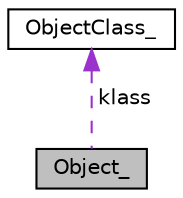 digraph "Object_"
{
  edge [fontname="Helvetica",fontsize="10",labelfontname="Helvetica",labelfontsize="10"];
  node [fontname="Helvetica",fontsize="10",shape=record];
  Node1 [label="Object_",height=0.2,width=0.4,color="black", fillcolor="grey75", style="filled", fontcolor="black"];
  Node2 -> Node1 [dir="back",color="darkorchid3",fontsize="10",style="dashed",label=" klass" ,fontname="Helvetica"];
  Node2 [label="ObjectClass_",height=0.2,width=0.4,color="black", fillcolor="white", style="filled",URL="$structObjectClass__.html"];
}
